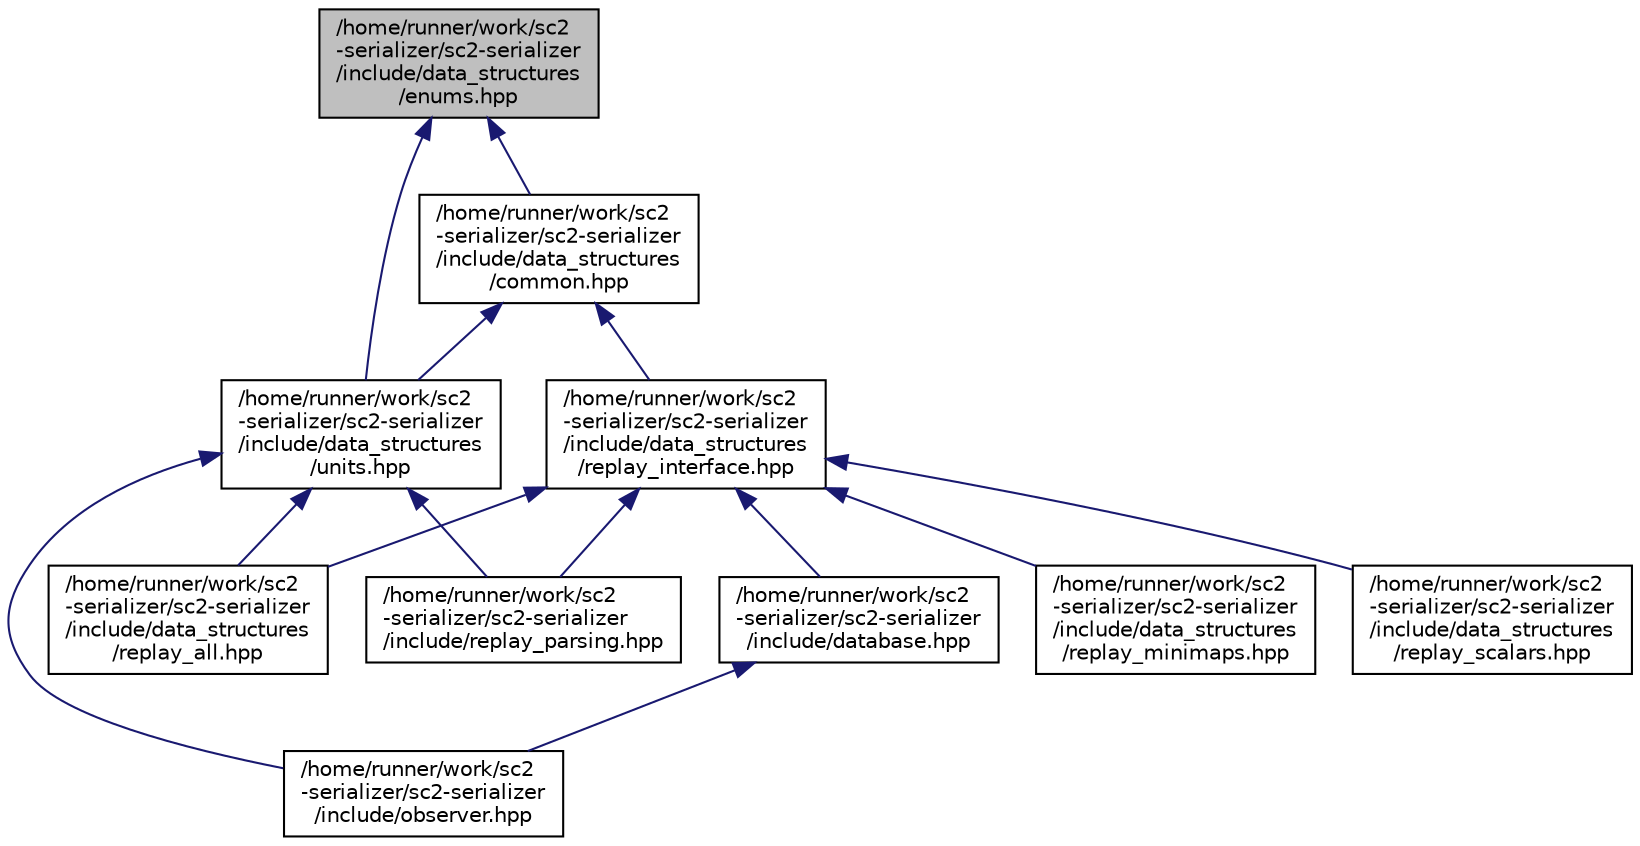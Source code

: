 digraph "/home/runner/work/sc2-serializer/sc2-serializer/include/data_structures/enums.hpp"
{
 // LATEX_PDF_SIZE
  edge [fontname="Helvetica",fontsize="10",labelfontname="Helvetica",labelfontsize="10"];
  node [fontname="Helvetica",fontsize="10",shape=record];
  Node1 [label="/home/runner/work/sc2\l-serializer/sc2-serializer\l/include/data_structures\l/enums.hpp",height=0.2,width=0.4,color="black", fillcolor="grey75", style="filled", fontcolor="black",tooltip="Common enums in StarCraft II and accompanying tools such as enum->string and enum->one-hot."];
  Node1 -> Node2 [dir="back",color="midnightblue",fontsize="10",style="solid",fontname="Helvetica"];
  Node2 [label="/home/runner/work/sc2\l-serializer/sc2-serializer\l/include/data_structures\l/common.hpp",height=0.2,width=0.4,color="black", fillcolor="white", style="filled",URL="$dd/d3a/common_8hpp.html",tooltip="This is one of \"those\" files that just contains a few bits and bobs such as data-vectorization,..."];
  Node2 -> Node3 [dir="back",color="midnightblue",fontsize="10",style="solid",fontname="Helvetica"];
  Node3 [label="/home/runner/work/sc2\l-serializer/sc2-serializer\l/include/data_structures\l/replay_interface.hpp",height=0.2,width=0.4,color="black", fillcolor="white", style="filled",URL="$d0/d04/replay__interface_8hpp.html",tooltip="Common interface and utilities for replay data structures."];
  Node3 -> Node4 [dir="back",color="midnightblue",fontsize="10",style="solid",fontname="Helvetica"];
  Node4 [label="/home/runner/work/sc2\l-serializer/sc2-serializer\l/include/data_structures\l/replay_all.hpp",height=0.2,width=0.4,color="black", fillcolor="white", style="filled",URL="$d7/dbe/replay__all_8hpp.html",tooltip="Replay data structure for recording and deserializing all observation data."];
  Node3 -> Node5 [dir="back",color="midnightblue",fontsize="10",style="solid",fontname="Helvetica"];
  Node5 [label="/home/runner/work/sc2\l-serializer/sc2-serializer\l/include/data_structures\l/replay_minimaps.hpp",height=0.2,width=0.4,color="black", fillcolor="white", style="filled",URL="$d2/df9/replay__minimaps_8hpp.html",tooltip="Replay observation data that only contains scalar (score and economy) and minimap data...."];
  Node3 -> Node6 [dir="back",color="midnightblue",fontsize="10",style="solid",fontname="Helvetica"];
  Node6 [label="/home/runner/work/sc2\l-serializer/sc2-serializer\l/include/data_structures\l/replay_scalars.hpp",height=0.2,width=0.4,color="black", fillcolor="white", style="filled",URL="$db/d6e/replay__scalars_8hpp.html",tooltip="Replay observation data that only contains scalar (score and economy) data. Is compatible with readin..."];
  Node3 -> Node7 [dir="back",color="midnightblue",fontsize="10",style="solid",fontname="Helvetica"];
  Node7 [label="/home/runner/work/sc2\l-serializer/sc2-serializer\l/include/database.hpp",height=0.2,width=0.4,color="black", fillcolor="white", style="filled",URL="$df/da2/database_8hpp.html",tooltip="Database framework for reading and writing serialized replay data. ReplayDatabase is templated on any..."];
  Node7 -> Node8 [dir="back",color="midnightblue",fontsize="10",style="solid",fontname="Helvetica"];
  Node8 [label="/home/runner/work/sc2\l-serializer/sc2-serializer\l/include/observer.hpp",height=0.2,width=0.4,color="black", fillcolor="white", style="filled",URL="$d6/da0/observer_8hpp.html",tooltip="Contains StarCraft II game observation classes. Each variant saves observations at different rates to..."];
  Node3 -> Node9 [dir="back",color="midnightblue",fontsize="10",style="solid",fontname="Helvetica"];
  Node9 [label="/home/runner/work/sc2\l-serializer/sc2-serializer\l/include/replay_parsing.hpp",height=0.2,width=0.4,color="black", fillcolor="white", style="filled",URL="$d5/d1d/replay__parsing_8hpp.html",tooltip="Set of tools for parsing replay data into a more amenable form for machine learning...."];
  Node2 -> Node10 [dir="back",color="midnightblue",fontsize="10",style="solid",fontname="Helvetica"];
  Node10 [label="/home/runner/work/sc2\l-serializer/sc2-serializer\l/include/data_structures\l/units.hpp",height=0.2,width=0.4,color="black", fillcolor="white", style="filled",URL="$de/d06/units_8hpp.html",tooltip="Unit data structures for StarCraft II. NeutralUnits are treated specially as many properties such as ..."];
  Node10 -> Node4 [dir="back",color="midnightblue",fontsize="10",style="solid",fontname="Helvetica"];
  Node10 -> Node8 [dir="back",color="midnightblue",fontsize="10",style="solid",fontname="Helvetica"];
  Node10 -> Node9 [dir="back",color="midnightblue",fontsize="10",style="solid",fontname="Helvetica"];
  Node1 -> Node10 [dir="back",color="midnightblue",fontsize="10",style="solid",fontname="Helvetica"];
}
